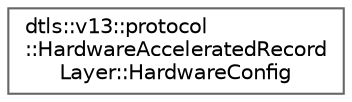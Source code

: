 digraph "Graphical Class Hierarchy"
{
 // LATEX_PDF_SIZE
  bgcolor="transparent";
  edge [fontname=Helvetica,fontsize=10,labelfontname=Helvetica,labelfontsize=10];
  node [fontname=Helvetica,fontsize=10,shape=box,height=0.2,width=0.4];
  rankdir="LR";
  Node0 [id="Node000000",label="dtls::v13::protocol\l::HardwareAcceleratedRecord\lLayer::HardwareConfig",height=0.2,width=0.4,color="grey40", fillcolor="white", style="filled",URL="$structdtls_1_1v13_1_1protocol_1_1HardwareAcceleratedRecordLayer_1_1HardwareConfig.html",tooltip="Configuration for hardware-accelerated record processing."];
}
